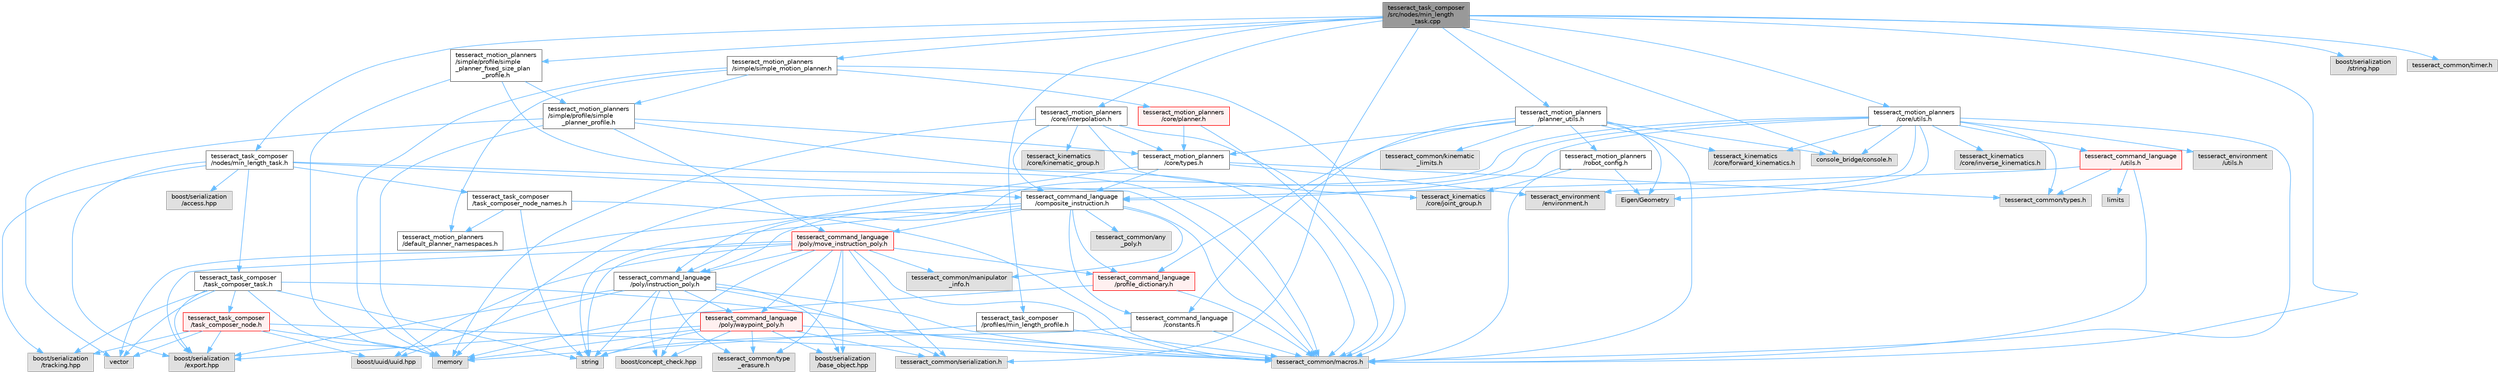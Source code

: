 digraph "tesseract_task_composer/src/nodes/min_length_task.cpp"
{
 // LATEX_PDF_SIZE
  bgcolor="transparent";
  edge [fontname=Helvetica,fontsize=10,labelfontname=Helvetica,labelfontsize=10];
  node [fontname=Helvetica,fontsize=10,shape=box,height=0.2,width=0.4];
  Node1 [label="tesseract_task_composer\l/src/nodes/min_length\l_task.cpp",height=0.2,width=0.4,color="gray40", fillcolor="grey60", style="filled", fontcolor="black",tooltip="Task for processing the seed so it meets a minimum length. Planners like trajopt need at least 10 sta..."];
  Node1 -> Node2 [color="steelblue1",style="solid"];
  Node2 [label="tesseract_common/macros.h",height=0.2,width=0.4,color="grey60", fillcolor="#E0E0E0", style="filled",tooltip=" "];
  Node1 -> Node3 [color="steelblue1",style="solid"];
  Node3 [label="console_bridge/console.h",height=0.2,width=0.4,color="grey60", fillcolor="#E0E0E0", style="filled",tooltip=" "];
  Node1 -> Node4 [color="steelblue1",style="solid"];
  Node4 [label="boost/serialization\l/string.hpp",height=0.2,width=0.4,color="grey60", fillcolor="#E0E0E0", style="filled",tooltip=" "];
  Node1 -> Node5 [color="steelblue1",style="solid"];
  Node5 [label="tesseract_common/timer.h",height=0.2,width=0.4,color="grey60", fillcolor="#E0E0E0", style="filled",tooltip=" "];
  Node1 -> Node6 [color="steelblue1",style="solid"];
  Node6 [label="tesseract_task_composer\l/nodes/min_length_task.h",height=0.2,width=0.4,color="grey40", fillcolor="white", style="filled",URL="$d3/d6c/min__length__task_8h.html",tooltip="Task for processing the seed so it meets a minimum length. Planners like trajopt need at least 10 sta..."];
  Node6 -> Node2 [color="steelblue1",style="solid"];
  Node6 -> Node7 [color="steelblue1",style="solid"];
  Node7 [label="boost/serialization\l/access.hpp",height=0.2,width=0.4,color="grey60", fillcolor="#E0E0E0", style="filled",tooltip=" "];
  Node6 -> Node8 [color="steelblue1",style="solid"];
  Node8 [label="tesseract_task_composer\l/task_composer_task.h",height=0.2,width=0.4,color="grey40", fillcolor="white", style="filled",URL="$da/d71/task__composer__task_8h.html",tooltip="A task in the pipeline."];
  Node8 -> Node2 [color="steelblue1",style="solid"];
  Node8 -> Node9 [color="steelblue1",style="solid"];
  Node9 [label="string",height=0.2,width=0.4,color="grey60", fillcolor="#E0E0E0", style="filled",tooltip=" "];
  Node8 -> Node10 [color="steelblue1",style="solid"];
  Node10 [label="vector",height=0.2,width=0.4,color="grey60", fillcolor="#E0E0E0", style="filled",tooltip=" "];
  Node8 -> Node11 [color="steelblue1",style="solid"];
  Node11 [label="memory",height=0.2,width=0.4,color="grey60", fillcolor="#E0E0E0", style="filled",tooltip=" "];
  Node8 -> Node12 [color="steelblue1",style="solid"];
  Node12 [label="tesseract_task_composer\l/task_composer_node.h",height=0.2,width=0.4,color="red", fillcolor="#FFF0F0", style="filled",URL="$da/dbe/task__composer__node_8h.html",tooltip="A node in the pipeline."];
  Node12 -> Node2 [color="steelblue1",style="solid"];
  Node12 -> Node11 [color="steelblue1",style="solid"];
  Node12 -> Node10 [color="steelblue1",style="solid"];
  Node12 -> Node13 [color="steelblue1",style="solid"];
  Node13 [label="boost/uuid/uuid.hpp",height=0.2,width=0.4,color="grey60", fillcolor="#E0E0E0", style="filled",tooltip=" "];
  Node12 -> Node25 [color="steelblue1",style="solid"];
  Node25 [label="boost/serialization\l/export.hpp",height=0.2,width=0.4,color="grey60", fillcolor="#E0E0E0", style="filled",tooltip=" "];
  Node12 -> Node26 [color="steelblue1",style="solid"];
  Node26 [label="boost/serialization\l/tracking.hpp",height=0.2,width=0.4,color="grey60", fillcolor="#E0E0E0", style="filled",tooltip=" "];
  Node8 -> Node25 [color="steelblue1",style="solid"];
  Node8 -> Node26 [color="steelblue1",style="solid"];
  Node6 -> Node37 [color="steelblue1",style="solid"];
  Node37 [label="tesseract_task_composer\l/task_composer_node_names.h",height=0.2,width=0.4,color="grey40", fillcolor="white", style="filled",URL="$d3/da7/task__composer__node__names_8h.html",tooltip="Contains default node names."];
  Node37 -> Node2 [color="steelblue1",style="solid"];
  Node37 -> Node9 [color="steelblue1",style="solid"];
  Node37 -> Node38 [color="steelblue1",style="solid"];
  Node38 [label="tesseract_motion_planners\l/default_planner_namespaces.h",height=0.2,width=0.4,color="grey40", fillcolor="white", style="filled",URL="$de/d3a/default__planner__namespaces_8h.html",tooltip="A collection of motion planner profile namespaces."];
  Node6 -> Node39 [color="steelblue1",style="solid"];
  Node39 [label="tesseract_command_language\l/composite_instruction.h",height=0.2,width=0.4,color="grey40", fillcolor="white", style="filled",URL="$d5/df7/composite__instruction_8h.html",tooltip=" "];
  Node39 -> Node2 [color="steelblue1",style="solid"];
  Node39 -> Node10 [color="steelblue1",style="solid"];
  Node39 -> Node9 [color="steelblue1",style="solid"];
  Node39 -> Node30 [color="steelblue1",style="solid"];
  Node30 [label="tesseract_command_language\l/poly/instruction_poly.h",height=0.2,width=0.4,color="grey40", fillcolor="white", style="filled",URL="$d1/db1/instruction__poly_8h.html",tooltip=" "];
  Node30 -> Node2 [color="steelblue1",style="solid"];
  Node30 -> Node9 [color="steelblue1",style="solid"];
  Node30 -> Node31 [color="steelblue1",style="solid"];
  Node31 [label="boost/serialization\l/base_object.hpp",height=0.2,width=0.4,color="grey60", fillcolor="#E0E0E0", style="filled",tooltip=" "];
  Node30 -> Node25 [color="steelblue1",style="solid"];
  Node30 -> Node32 [color="steelblue1",style="solid"];
  Node32 [label="boost/concept_check.hpp",height=0.2,width=0.4,color="grey60", fillcolor="#E0E0E0", style="filled",tooltip=" "];
  Node30 -> Node13 [color="steelblue1",style="solid"];
  Node30 -> Node33 [color="steelblue1",style="solid"];
  Node33 [label="tesseract_command_language\l/poly/waypoint_poly.h",height=0.2,width=0.4,color="red", fillcolor="#FFF0F0", style="filled",URL="$d3/dc4/waypoint__poly_8h.html",tooltip=" "];
  Node33 -> Node2 [color="steelblue1",style="solid"];
  Node33 -> Node11 [color="steelblue1",style="solid"];
  Node33 -> Node9 [color="steelblue1",style="solid"];
  Node33 -> Node31 [color="steelblue1",style="solid"];
  Node33 -> Node25 [color="steelblue1",style="solid"];
  Node33 -> Node32 [color="steelblue1",style="solid"];
  Node33 -> Node34 [color="steelblue1",style="solid"];
  Node34 [label="tesseract_common/serialization.h",height=0.2,width=0.4,color="grey60", fillcolor="#E0E0E0", style="filled",tooltip=" "];
  Node33 -> Node35 [color="steelblue1",style="solid"];
  Node35 [label="tesseract_common/type\l_erasure.h",height=0.2,width=0.4,color="grey60", fillcolor="#E0E0E0", style="filled",tooltip=" "];
  Node30 -> Node34 [color="steelblue1",style="solid"];
  Node30 -> Node35 [color="steelblue1",style="solid"];
  Node39 -> Node40 [color="steelblue1",style="solid"];
  Node40 [label="tesseract_command_language\l/poly/move_instruction_poly.h",height=0.2,width=0.4,color="red", fillcolor="#FFF0F0", style="filled",URL="$dc/df1/move__instruction__poly_8h.html",tooltip="The move instruction interface."];
  Node40 -> Node2 [color="steelblue1",style="solid"];
  Node40 -> Node9 [color="steelblue1",style="solid"];
  Node40 -> Node31 [color="steelblue1",style="solid"];
  Node40 -> Node25 [color="steelblue1",style="solid"];
  Node40 -> Node32 [color="steelblue1",style="solid"];
  Node40 -> Node13 [color="steelblue1",style="solid"];
  Node40 -> Node30 [color="steelblue1",style="solid"];
  Node40 -> Node33 [color="steelblue1",style="solid"];
  Node40 -> Node16 [color="steelblue1",style="solid"];
  Node16 [label="tesseract_command_language\l/profile_dictionary.h",height=0.2,width=0.4,color="red", fillcolor="#FFF0F0", style="filled",URL="$dd/dd6/profile__dictionary_8h.html",tooltip="This is a profile dictionary for storing all profiles."];
  Node16 -> Node2 [color="steelblue1",style="solid"];
  Node16 -> Node11 [color="steelblue1",style="solid"];
  Node40 -> Node45 [color="steelblue1",style="solid"];
  Node45 [label="tesseract_common/manipulator\l_info.h",height=0.2,width=0.4,color="grey60", fillcolor="#E0E0E0", style="filled",tooltip=" "];
  Node40 -> Node34 [color="steelblue1",style="solid"];
  Node40 -> Node35 [color="steelblue1",style="solid"];
  Node39 -> Node46 [color="steelblue1",style="solid"];
  Node46 [label="tesseract_command_language\l/constants.h",height=0.2,width=0.4,color="grey40", fillcolor="white", style="filled",URL="$d2/d6f/constants_8h.html",tooltip="Containst Tesseract Command Language constants."];
  Node46 -> Node2 [color="steelblue1",style="solid"];
  Node46 -> Node9 [color="steelblue1",style="solid"];
  Node39 -> Node16 [color="steelblue1",style="solid"];
  Node39 -> Node45 [color="steelblue1",style="solid"];
  Node39 -> Node24 [color="steelblue1",style="solid"];
  Node24 [label="tesseract_common/any\l_poly.h",height=0.2,width=0.4,color="grey60", fillcolor="#E0E0E0", style="filled",tooltip=" "];
  Node6 -> Node25 [color="steelblue1",style="solid"];
  Node6 -> Node26 [color="steelblue1",style="solid"];
  Node1 -> Node47 [color="steelblue1",style="solid"];
  Node47 [label="tesseract_task_composer\l/profiles/min_length_profile.h",height=0.2,width=0.4,color="grey40", fillcolor="white", style="filled",URL="$d7/d02/min__length__profile_8h.html",tooltip="Profile for task that processing the program so it meets a minimum length. Planners like trajopt need..."];
  Node47 -> Node2 [color="steelblue1",style="solid"];
  Node47 -> Node11 [color="steelblue1",style="solid"];
  Node1 -> Node48 [color="steelblue1",style="solid"];
  Node48 [label="tesseract_motion_planners\l/core/utils.h",height=0.2,width=0.4,color="grey40", fillcolor="white", style="filled",URL="$d9/d8b/tesseract__motion__planners_2core_2include_2tesseract__motion__planners_2core_2utils_8h.html",tooltip="Planner utility functions."];
  Node48 -> Node2 [color="steelblue1",style="solid"];
  Node48 -> Node49 [color="steelblue1",style="solid"];
  Node49 [label="Eigen/Geometry",height=0.2,width=0.4,color="grey60", fillcolor="#E0E0E0", style="filled",tooltip=" "];
  Node48 -> Node11 [color="steelblue1",style="solid"];
  Node48 -> Node3 [color="steelblue1",style="solid"];
  Node48 -> Node29 [color="steelblue1",style="solid"];
  Node29 [label="tesseract_environment\l/environment.h",height=0.2,width=0.4,color="grey60", fillcolor="#E0E0E0", style="filled",tooltip=" "];
  Node48 -> Node50 [color="steelblue1",style="solid"];
  Node50 [label="tesseract_environment\l/utils.h",height=0.2,width=0.4,color="grey60", fillcolor="#E0E0E0", style="filled",tooltip=" "];
  Node48 -> Node51 [color="steelblue1",style="solid"];
  Node51 [label="tesseract_kinematics\l/core/forward_kinematics.h",height=0.2,width=0.4,color="grey60", fillcolor="#E0E0E0", style="filled",tooltip=" "];
  Node48 -> Node52 [color="steelblue1",style="solid"];
  Node52 [label="tesseract_kinematics\l/core/inverse_kinematics.h",height=0.2,width=0.4,color="grey60", fillcolor="#E0E0E0", style="filled",tooltip=" "];
  Node48 -> Node30 [color="steelblue1",style="solid"];
  Node48 -> Node39 [color="steelblue1",style="solid"];
  Node48 -> Node53 [color="steelblue1",style="solid"];
  Node53 [label="tesseract_command_language\l/utils.h",height=0.2,width=0.4,color="red", fillcolor="#FFF0F0", style="filled",URL="$d6/d75/tesseract__command__language_2include_2tesseract__command__language_2utils_8h.html",tooltip=" "];
  Node53 -> Node2 [color="steelblue1",style="solid"];
  Node53 -> Node54 [color="steelblue1",style="solid"];
  Node54 [label="limits",height=0.2,width=0.4,color="grey60", fillcolor="#E0E0E0", style="filled",tooltip=" "];
  Node53 -> Node39 [color="steelblue1",style="solid"];
  Node53 -> Node55 [color="steelblue1",style="solid"];
  Node55 [label="tesseract_common/types.h",height=0.2,width=0.4,color="grey60", fillcolor="#E0E0E0", style="filled",tooltip=" "];
  Node48 -> Node55 [color="steelblue1",style="solid"];
  Node1 -> Node56 [color="steelblue1",style="solid"];
  Node56 [label="tesseract_motion_planners\l/core/interpolation.h",height=0.2,width=0.4,color="grey40", fillcolor="white", style="filled",URL="$d3/d08/interpolation_8h.html",tooltip="Provides interpolation utils."];
  Node56 -> Node2 [color="steelblue1",style="solid"];
  Node56 -> Node11 [color="steelblue1",style="solid"];
  Node56 -> Node39 [color="steelblue1",style="solid"];
  Node56 -> Node57 [color="steelblue1",style="solid"];
  Node57 [label="tesseract_kinematics\l/core/joint_group.h",height=0.2,width=0.4,color="grey60", fillcolor="#E0E0E0", style="filled",tooltip=" "];
  Node56 -> Node58 [color="steelblue1",style="solid"];
  Node58 [label="tesseract_kinematics\l/core/kinematic_group.h",height=0.2,width=0.4,color="grey60", fillcolor="#E0E0E0", style="filled",tooltip=" "];
  Node56 -> Node59 [color="steelblue1",style="solid"];
  Node59 [label="tesseract_motion_planners\l/core/types.h",height=0.2,width=0.4,color="grey40", fillcolor="white", style="filled",URL="$d1/d6d/tesseract__motion__planners_2core_2include_2tesseract__motion__planners_2core_2types_8h.html",tooltip=" "];
  Node59 -> Node29 [color="steelblue1",style="solid"];
  Node59 -> Node55 [color="steelblue1",style="solid"];
  Node59 -> Node30 [color="steelblue1",style="solid"];
  Node59 -> Node39 [color="steelblue1",style="solid"];
  Node1 -> Node60 [color="steelblue1",style="solid"];
  Node60 [label="tesseract_motion_planners\l/simple/simple_motion_planner.h",height=0.2,width=0.4,color="grey40", fillcolor="white", style="filled",URL="$de/dd7/simple__motion__planner_8h.html",tooltip="The simple planner is meant to be a tool for assigning values to the seed. The planner simply loops o..."];
  Node60 -> Node2 [color="steelblue1",style="solid"];
  Node60 -> Node11 [color="steelblue1",style="solid"];
  Node60 -> Node38 [color="steelblue1",style="solid"];
  Node60 -> Node61 [color="steelblue1",style="solid"];
  Node61 [label="tesseract_motion_planners\l/core/planner.h",height=0.2,width=0.4,color="red", fillcolor="#FFF0F0", style="filled",URL="$d7/d8c/planner_8h.html",tooltip="Planner Interface Class."];
  Node61 -> Node2 [color="steelblue1",style="solid"];
  Node61 -> Node59 [color="steelblue1",style="solid"];
  Node60 -> Node62 [color="steelblue1",style="solid"];
  Node62 [label="tesseract_motion_planners\l/simple/profile/simple\l_planner_profile.h",height=0.2,width=0.4,color="grey40", fillcolor="white", style="filled",URL="$df/df0/simple__planner__profile_8h.html",tooltip=" "];
  Node62 -> Node2 [color="steelblue1",style="solid"];
  Node62 -> Node10 [color="steelblue1",style="solid"];
  Node62 -> Node11 [color="steelblue1",style="solid"];
  Node62 -> Node40 [color="steelblue1",style="solid"];
  Node62 -> Node59 [color="steelblue1",style="solid"];
  Node1 -> Node63 [color="steelblue1",style="solid"];
  Node63 [label="tesseract_motion_planners\l/simple/profile/simple\l_planner_fixed_size_plan\l_profile.h",height=0.2,width=0.4,color="grey40", fillcolor="white", style="filled",URL="$d3/d33/simple__planner__fixed__size__plan__profile_8h.html",tooltip=" "];
  Node63 -> Node2 [color="steelblue1",style="solid"];
  Node63 -> Node11 [color="steelblue1",style="solid"];
  Node63 -> Node62 [color="steelblue1",style="solid"];
  Node1 -> Node64 [color="steelblue1",style="solid"];
  Node64 [label="tesseract_motion_planners\l/planner_utils.h",height=0.2,width=0.4,color="grey40", fillcolor="white", style="filled",URL="$da/de3/planner__utils_8h.html",tooltip=" "];
  Node64 -> Node2 [color="steelblue1",style="solid"];
  Node64 -> Node49 [color="steelblue1",style="solid"];
  Node64 -> Node3 [color="steelblue1",style="solid"];
  Node64 -> Node46 [color="steelblue1",style="solid"];
  Node64 -> Node51 [color="steelblue1",style="solid"];
  Node64 -> Node65 [color="steelblue1",style="solid"];
  Node65 [label="tesseract_common/kinematic\l_limits.h",height=0.2,width=0.4,color="grey60", fillcolor="#E0E0E0", style="filled",tooltip=" "];
  Node64 -> Node66 [color="steelblue1",style="solid"];
  Node66 [label="tesseract_motion_planners\l/robot_config.h",height=0.2,width=0.4,color="grey40", fillcolor="white", style="filled",URL="$d2/d80/robot__config_8h.html",tooltip=" "];
  Node66 -> Node2 [color="steelblue1",style="solid"];
  Node66 -> Node49 [color="steelblue1",style="solid"];
  Node66 -> Node57 [color="steelblue1",style="solid"];
  Node64 -> Node59 [color="steelblue1",style="solid"];
  Node64 -> Node16 [color="steelblue1",style="solid"];
  Node1 -> Node34 [color="steelblue1",style="solid"];
}
